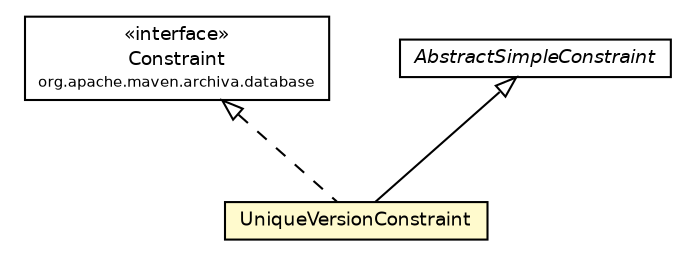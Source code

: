 #!/usr/local/bin/dot
#
# Class diagram 
# Generated by UmlGraph version 4.6 (http://www.spinellis.gr/sw/umlgraph)
#

digraph G {
	edge [fontname="Helvetica",fontsize=10,labelfontname="Helvetica",labelfontsize=10];
	node [fontname="Helvetica",fontsize=10,shape=plaintext];
	// org.apache.maven.archiva.database.Constraint
	c88601 [label=<<table border="0" cellborder="1" cellspacing="0" cellpadding="2" port="p" href="../Constraint.html">
		<tr><td><table border="0" cellspacing="0" cellpadding="1">
			<tr><td> &laquo;interface&raquo; </td></tr>
			<tr><td> Constraint </td></tr>
			<tr><td><font point-size="7.0"> org.apache.maven.archiva.database </font></td></tr>
		</table></td></tr>
		</table>>, fontname="Helvetica", fontcolor="black", fontsize=9.0];
	// org.apache.maven.archiva.database.constraints.UniqueVersionConstraint
	c88610 [label=<<table border="0" cellborder="1" cellspacing="0" cellpadding="2" port="p" bgcolor="lemonChiffon" href="./UniqueVersionConstraint.html">
		<tr><td><table border="0" cellspacing="0" cellpadding="1">
			<tr><td> UniqueVersionConstraint </td></tr>
		</table></td></tr>
		</table>>, fontname="Helvetica", fontcolor="black", fontsize=9.0];
	// org.apache.maven.archiva.database.constraints.AbstractSimpleConstraint
	c88635 [label=<<table border="0" cellborder="1" cellspacing="0" cellpadding="2" port="p" href="./AbstractSimpleConstraint.html">
		<tr><td><table border="0" cellspacing="0" cellpadding="1">
			<tr><td><font face="Helvetica-Oblique"> AbstractSimpleConstraint </font></td></tr>
		</table></td></tr>
		</table>>, fontname="Helvetica", fontcolor="black", fontsize=9.0];
	//org.apache.maven.archiva.database.constraints.UniqueVersionConstraint extends org.apache.maven.archiva.database.constraints.AbstractSimpleConstraint
	c88635:p -> c88610:p [dir=back,arrowtail=empty];
	//org.apache.maven.archiva.database.constraints.UniqueVersionConstraint implements org.apache.maven.archiva.database.Constraint
	c88601:p -> c88610:p [dir=back,arrowtail=empty,style=dashed];
}

